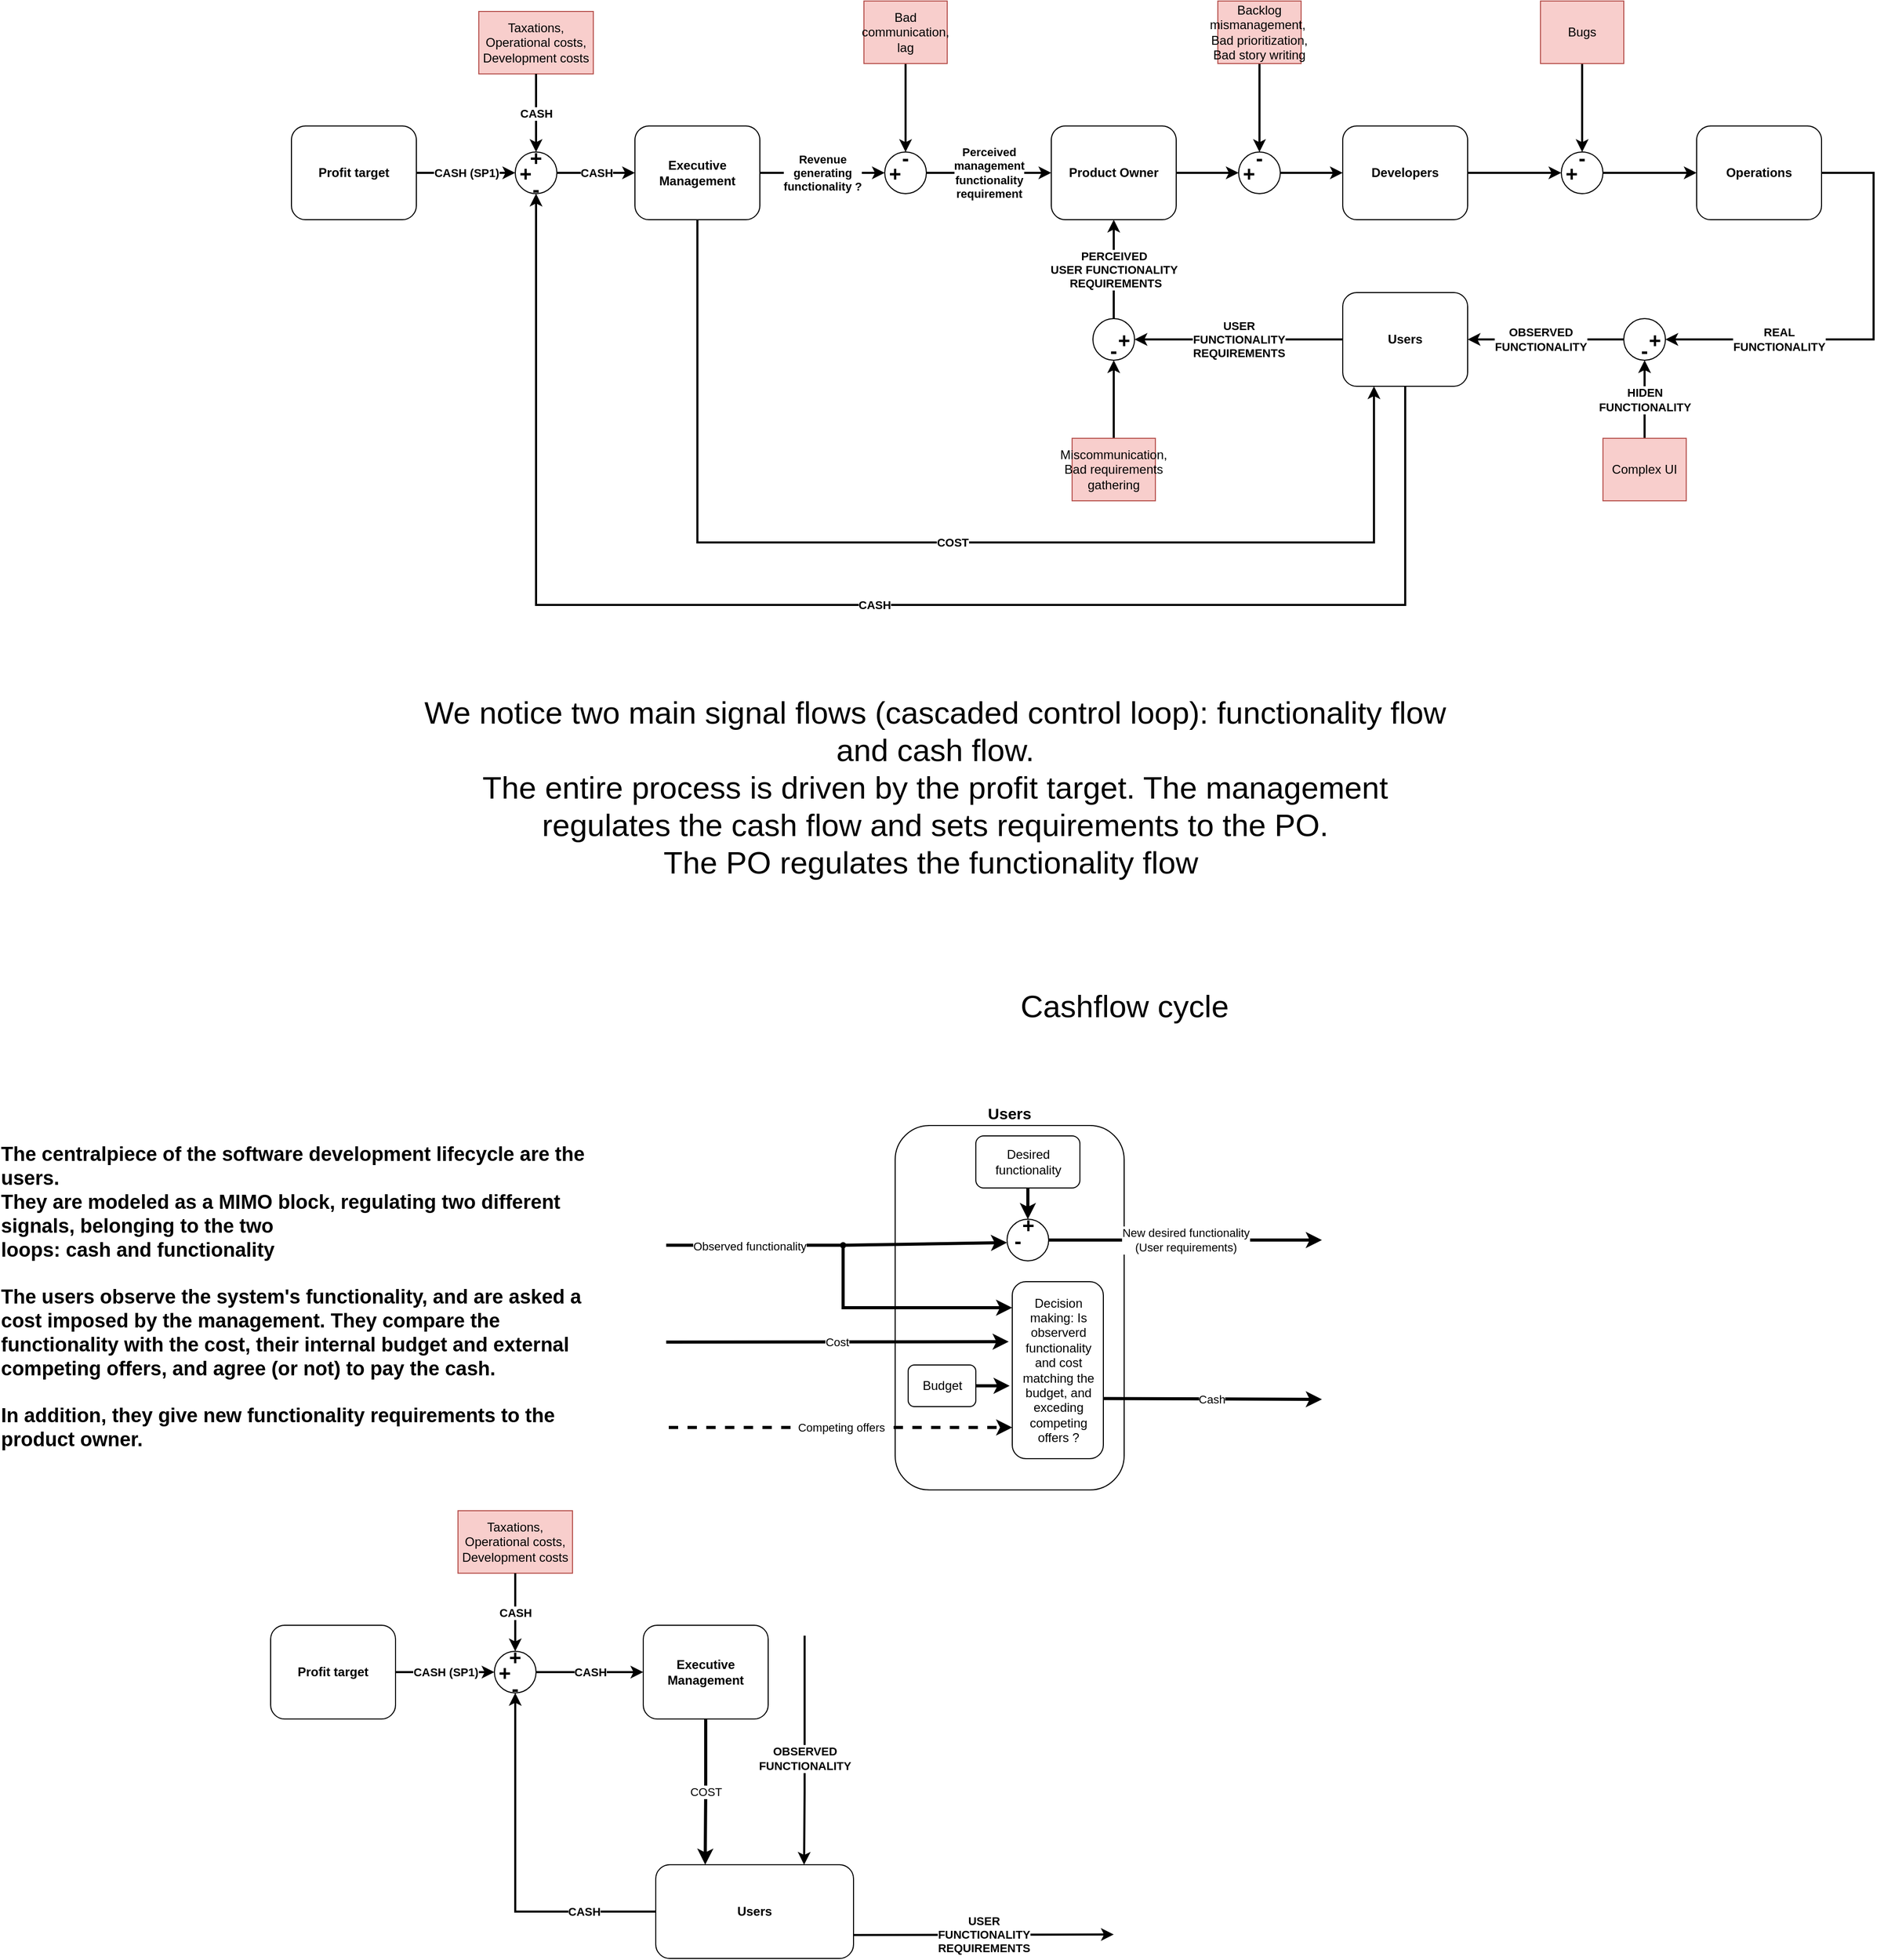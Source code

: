 <mxfile version="22.1.11" type="github">
  <diagram name="Page-1" id="kMi4MfaVG8bFLmQlTl4C">
    <mxGraphModel dx="2232" dy="829" grid="1" gridSize="10" guides="1" tooltips="1" connect="1" arrows="1" fold="1" page="1" pageScale="1" pageWidth="827" pageHeight="1169" math="0" shadow="0">
      <root>
        <mxCell id="0" />
        <mxCell id="1" parent="0" />
        <mxCell id="jFcU7FumkJ6Ztm3b8WU0-35" value="&lt;b&gt;Revenue &lt;br&gt;generating&lt;br&gt;functionality ?&lt;/b&gt;" style="edgeStyle=orthogonalEdgeStyle;rounded=0;orthogonalLoop=1;jettySize=auto;html=1;exitX=1;exitY=0.5;exitDx=0;exitDy=0;entryX=0;entryY=0.5;entryDx=0;entryDy=0;strokeWidth=2;" parent="1" source="jFcU7FumkJ6Ztm3b8WU0-1" target="jFcU7FumkJ6Ztm3b8WU0-32" edge="1">
          <mxGeometry relative="1" as="geometry" />
        </mxCell>
        <mxCell id="jFcU7FumkJ6Ztm3b8WU0-68" value="&lt;b&gt;COST&lt;/b&gt;" style="edgeStyle=orthogonalEdgeStyle;rounded=0;orthogonalLoop=1;jettySize=auto;html=1;exitX=0.5;exitY=1;exitDx=0;exitDy=0;entryX=0.25;entryY=1;entryDx=0;entryDy=0;strokeWidth=2;" parent="1" source="jFcU7FumkJ6Ztm3b8WU0-1" target="jFcU7FumkJ6Ztm3b8WU0-7" edge="1">
          <mxGeometry relative="1" as="geometry">
            <mxPoint x="100" y="480" as="targetPoint" />
            <Array as="points">
              <mxPoint x="-140" y="640" />
              <mxPoint x="510" y="640" />
            </Array>
          </mxGeometry>
        </mxCell>
        <mxCell id="jFcU7FumkJ6Ztm3b8WU0-1" value="Executive&lt;br&gt;Management" style="rounded=1;whiteSpace=wrap;html=1;fontStyle=1" parent="1" vertex="1">
          <mxGeometry x="-200" y="240" width="120" height="90" as="geometry" />
        </mxCell>
        <mxCell id="jFcU7FumkJ6Ztm3b8WU0-15" style="edgeStyle=orthogonalEdgeStyle;rounded=0;orthogonalLoop=1;jettySize=auto;html=1;exitX=1;exitY=0.5;exitDx=0;exitDy=0;entryX=0;entryY=0.5;entryDx=0;entryDy=0;strokeWidth=2;" parent="1" source="jFcU7FumkJ6Ztm3b8WU0-2" target="jFcU7FumkJ6Ztm3b8WU0-14" edge="1">
          <mxGeometry relative="1" as="geometry" />
        </mxCell>
        <mxCell id="jFcU7FumkJ6Ztm3b8WU0-2" value="Product Owner" style="rounded=1;whiteSpace=wrap;html=1;fontStyle=1" parent="1" vertex="1">
          <mxGeometry x="200" y="240" width="120" height="90" as="geometry" />
        </mxCell>
        <mxCell id="jFcU7FumkJ6Ztm3b8WU0-13" style="edgeStyle=orthogonalEdgeStyle;rounded=0;orthogonalLoop=1;jettySize=auto;html=1;exitX=1;exitY=0.5;exitDx=0;exitDy=0;entryX=0;entryY=0.5;entryDx=0;entryDy=0;strokeWidth=2;" parent="1" source="jFcU7FumkJ6Ztm3b8WU0-3" target="jFcU7FumkJ6Ztm3b8WU0-8" edge="1">
          <mxGeometry relative="1" as="geometry" />
        </mxCell>
        <mxCell id="jFcU7FumkJ6Ztm3b8WU0-3" value="Developers" style="rounded=1;whiteSpace=wrap;html=1;fontStyle=1" parent="1" vertex="1">
          <mxGeometry x="480" y="240" width="120" height="90" as="geometry" />
        </mxCell>
        <mxCell id="jFcU7FumkJ6Ztm3b8WU0-27" value="&lt;b&gt;REAL&lt;br&gt;FUNCTIONALITY&lt;/b&gt;" style="edgeStyle=orthogonalEdgeStyle;rounded=0;orthogonalLoop=1;jettySize=auto;html=1;exitX=1;exitY=0.5;exitDx=0;exitDy=0;entryX=1;entryY=0.5;entryDx=0;entryDy=0;strokeWidth=2;" parent="1" source="jFcU7FumkJ6Ztm3b8WU0-4" target="jFcU7FumkJ6Ztm3b8WU0-26" edge="1">
          <mxGeometry x="0.469" relative="1" as="geometry">
            <Array as="points">
              <mxPoint x="990" y="285" />
              <mxPoint x="990" y="445" />
            </Array>
            <mxPoint as="offset" />
          </mxGeometry>
        </mxCell>
        <mxCell id="jFcU7FumkJ6Ztm3b8WU0-4" value="Operations" style="rounded=1;whiteSpace=wrap;html=1;fontStyle=1" parent="1" vertex="1">
          <mxGeometry x="820" y="240" width="120" height="90" as="geometry" />
        </mxCell>
        <mxCell id="jFcU7FumkJ6Ztm3b8WU0-20" value="&lt;b&gt;USER &lt;br&gt;FUNCTIONALITY&lt;br&gt;REQUIREMENTS&lt;/b&gt;" style="edgeStyle=orthogonalEdgeStyle;rounded=0;orthogonalLoop=1;jettySize=auto;html=1;exitX=0;exitY=0.5;exitDx=0;exitDy=0;entryX=1;entryY=0.5;entryDx=0;entryDy=0;strokeWidth=2;" parent="1" source="jFcU7FumkJ6Ztm3b8WU0-7" target="jFcU7FumkJ6Ztm3b8WU0-21" edge="1">
          <mxGeometry relative="1" as="geometry">
            <mxPoint x="360" y="445.241" as="targetPoint" />
          </mxGeometry>
        </mxCell>
        <mxCell id="jFcU7FumkJ6Ztm3b8WU0-37" value="&lt;b&gt;CASH&lt;/b&gt;" style="edgeStyle=orthogonalEdgeStyle;rounded=0;orthogonalLoop=1;jettySize=auto;html=1;exitX=0.5;exitY=1;exitDx=0;exitDy=0;entryX=0.5;entryY=1;entryDx=0;entryDy=0;strokeWidth=2;jumpStyle=arc;" parent="1" source="jFcU7FumkJ6Ztm3b8WU0-7" target="jFcU7FumkJ6Ztm3b8WU0-53" edge="1">
          <mxGeometry relative="1" as="geometry">
            <mxPoint x="-20" y="550" as="targetPoint" />
            <Array as="points">
              <mxPoint x="540" y="700" />
              <mxPoint x="-295" y="700" />
            </Array>
          </mxGeometry>
        </mxCell>
        <mxCell id="jFcU7FumkJ6Ztm3b8WU0-7" value="Users" style="rounded=1;whiteSpace=wrap;html=1;fontStyle=1" parent="1" vertex="1">
          <mxGeometry x="480" y="400" width="120" height="90" as="geometry" />
        </mxCell>
        <mxCell id="jFcU7FumkJ6Ztm3b8WU0-12" style="edgeStyle=orthogonalEdgeStyle;rounded=0;orthogonalLoop=1;jettySize=auto;html=1;exitX=1;exitY=0.5;exitDx=0;exitDy=0;entryX=0;entryY=0.5;entryDx=0;entryDy=0;strokeWidth=2;" parent="1" source="jFcU7FumkJ6Ztm3b8WU0-8" target="jFcU7FumkJ6Ztm3b8WU0-4" edge="1">
          <mxGeometry relative="1" as="geometry" />
        </mxCell>
        <mxCell id="jFcU7FumkJ6Ztm3b8WU0-11" style="edgeStyle=orthogonalEdgeStyle;rounded=0;orthogonalLoop=1;jettySize=auto;html=1;exitX=0.5;exitY=1;exitDx=0;exitDy=0;entryX=0.5;entryY=0;entryDx=0;entryDy=0;strokeWidth=2;" parent="1" source="jFcU7FumkJ6Ztm3b8WU0-9" target="jFcU7FumkJ6Ztm3b8WU0-8" edge="1">
          <mxGeometry relative="1" as="geometry" />
        </mxCell>
        <mxCell id="jFcU7FumkJ6Ztm3b8WU0-9" value="Bugs" style="rounded=0;whiteSpace=wrap;html=1;fillColor=#f8cecc;strokeColor=#b85450;" parent="1" vertex="1">
          <mxGeometry x="670" y="120" width="80" height="60" as="geometry" />
        </mxCell>
        <mxCell id="jFcU7FumkJ6Ztm3b8WU0-16" style="edgeStyle=orthogonalEdgeStyle;rounded=0;orthogonalLoop=1;jettySize=auto;html=1;exitX=1;exitY=0.5;exitDx=0;exitDy=0;entryX=0;entryY=0.5;entryDx=0;entryDy=0;strokeWidth=2;" parent="1" source="jFcU7FumkJ6Ztm3b8WU0-14" target="jFcU7FumkJ6Ztm3b8WU0-3" edge="1">
          <mxGeometry relative="1" as="geometry">
            <mxPoint x="470" y="280" as="targetPoint" />
          </mxGeometry>
        </mxCell>
        <mxCell id="jFcU7FumkJ6Ztm3b8WU0-14" value="" style="ellipse;whiteSpace=wrap;html=1;aspect=fixed;" parent="1" vertex="1">
          <mxGeometry x="380" y="265" width="40" height="40" as="geometry" />
        </mxCell>
        <mxCell id="jFcU7FumkJ6Ztm3b8WU0-19" style="edgeStyle=orthogonalEdgeStyle;rounded=0;orthogonalLoop=1;jettySize=auto;html=1;exitX=0.5;exitY=1;exitDx=0;exitDy=0;entryX=0.5;entryY=0;entryDx=0;entryDy=0;strokeWidth=2;" parent="1" source="jFcU7FumkJ6Ztm3b8WU0-18" target="jFcU7FumkJ6Ztm3b8WU0-14" edge="1">
          <mxGeometry relative="1" as="geometry" />
        </mxCell>
        <mxCell id="jFcU7FumkJ6Ztm3b8WU0-18" value="Backlog mismanagement,&amp;nbsp;&lt;br&gt;Bad prioritization,&lt;br&gt;Bad story writing" style="rounded=0;whiteSpace=wrap;html=1;fillColor=#f8cecc;strokeColor=#b85450;" parent="1" vertex="1">
          <mxGeometry x="360" y="120" width="80" height="60" as="geometry" />
        </mxCell>
        <mxCell id="jFcU7FumkJ6Ztm3b8WU0-22" value="&lt;b style=&quot;border-color: var(--border-color); color: rgb(0, 0, 0); font-family: Helvetica; font-size: 11px; font-style: normal; font-variant-ligatures: normal; font-variant-caps: normal; letter-spacing: normal; orphans: 2; text-align: center; text-indent: 0px; text-transform: none; widows: 2; word-spacing: 0px; -webkit-text-stroke-width: 0px; text-decoration-thickness: initial; text-decoration-style: initial; text-decoration-color: initial;&quot;&gt;PERCEIVED&lt;br&gt;USER FUNCTIONALITY&lt;br&gt;&amp;nbsp;REQUIREMENTS&lt;/b&gt;" style="edgeStyle=orthogonalEdgeStyle;rounded=0;orthogonalLoop=1;jettySize=auto;html=1;exitX=0.5;exitY=0;exitDx=0;exitDy=0;entryX=0.5;entryY=1;entryDx=0;entryDy=0;strokeWidth=2;" parent="1" source="jFcU7FumkJ6Ztm3b8WU0-21" target="jFcU7FumkJ6Ztm3b8WU0-2" edge="1">
          <mxGeometry relative="1" as="geometry" />
        </mxCell>
        <mxCell id="jFcU7FumkJ6Ztm3b8WU0-21" value="" style="ellipse;whiteSpace=wrap;html=1;aspect=fixed;" parent="1" vertex="1">
          <mxGeometry x="240" y="425" width="40" height="40" as="geometry" />
        </mxCell>
        <mxCell id="jFcU7FumkJ6Ztm3b8WU0-25" value="" style="edgeStyle=orthogonalEdgeStyle;rounded=0;orthogonalLoop=1;jettySize=auto;html=1;exitX=0.5;exitY=0;exitDx=0;exitDy=0;entryX=0.5;entryY=1;entryDx=0;entryDy=0;strokeWidth=2;" parent="1" source="jFcU7FumkJ6Ztm3b8WU0-24" target="jFcU7FumkJ6Ztm3b8WU0-21" edge="1">
          <mxGeometry relative="1" as="geometry" />
        </mxCell>
        <mxCell id="jFcU7FumkJ6Ztm3b8WU0-24" value="Miscommunication,&lt;br&gt;Bad requirements gathering" style="rounded=0;whiteSpace=wrap;html=1;fillColor=#f8cecc;strokeColor=#b85450;" parent="1" vertex="1">
          <mxGeometry x="220" y="540" width="80" height="60" as="geometry" />
        </mxCell>
        <mxCell id="jFcU7FumkJ6Ztm3b8WU0-28" value="&lt;b style=&quot;border-color: var(--border-color); color: rgb(0, 0, 0); font-family: Helvetica; font-size: 11px; font-style: normal; font-variant-ligatures: normal; font-variant-caps: normal; letter-spacing: normal; orphans: 2; text-align: center; text-indent: 0px; text-transform: none; widows: 2; word-spacing: 0px; -webkit-text-stroke-width: 0px; text-decoration-thickness: initial; text-decoration-style: initial; text-decoration-color: initial;&quot;&gt;OBSERVED&lt;br&gt;FUNCTIONALITY&lt;/b&gt;" style="edgeStyle=orthogonalEdgeStyle;rounded=0;orthogonalLoop=1;jettySize=auto;html=1;exitX=0;exitY=0.5;exitDx=0;exitDy=0;strokeWidth=2;" parent="1" source="jFcU7FumkJ6Ztm3b8WU0-26" target="jFcU7FumkJ6Ztm3b8WU0-7" edge="1">
          <mxGeometry x="0.067" relative="1" as="geometry">
            <mxPoint as="offset" />
          </mxGeometry>
        </mxCell>
        <mxCell id="jFcU7FumkJ6Ztm3b8WU0-26" value="" style="ellipse;whiteSpace=wrap;html=1;aspect=fixed;" parent="1" vertex="1">
          <mxGeometry x="750" y="425" width="40" height="40" as="geometry" />
        </mxCell>
        <mxCell id="jFcU7FumkJ6Ztm3b8WU0-30" value="&lt;b style=&quot;border-color: var(--border-color); color: rgb(0, 0, 0); font-family: Helvetica; font-size: 11px; font-style: normal; font-variant-ligatures: normal; font-variant-caps: normal; letter-spacing: normal; orphans: 2; text-align: center; text-indent: 0px; text-transform: none; widows: 2; word-spacing: 0px; -webkit-text-stroke-width: 0px; text-decoration-thickness: initial; text-decoration-style: initial; text-decoration-color: initial;&quot;&gt;HIDEN&lt;br&gt;FUNCTIONALITY&lt;/b&gt;" style="edgeStyle=orthogonalEdgeStyle;rounded=0;orthogonalLoop=1;jettySize=auto;html=1;exitX=0.5;exitY=0;exitDx=0;exitDy=0;entryX=0.5;entryY=1;entryDx=0;entryDy=0;strokeWidth=2;" parent="1" source="jFcU7FumkJ6Ztm3b8WU0-29" target="jFcU7FumkJ6Ztm3b8WU0-26" edge="1">
          <mxGeometry relative="1" as="geometry" />
        </mxCell>
        <mxCell id="jFcU7FumkJ6Ztm3b8WU0-29" value="Complex UI" style="rounded=0;whiteSpace=wrap;html=1;fillColor=#f8cecc;strokeColor=#b85450;" parent="1" vertex="1">
          <mxGeometry x="730" y="540" width="80" height="60" as="geometry" />
        </mxCell>
        <mxCell id="jFcU7FumkJ6Ztm3b8WU0-33" style="edgeStyle=orthogonalEdgeStyle;rounded=0;orthogonalLoop=1;jettySize=auto;html=1;exitX=0.5;exitY=1;exitDx=0;exitDy=0;entryX=0.5;entryY=0;entryDx=0;entryDy=0;strokeWidth=2;" parent="1" source="jFcU7FumkJ6Ztm3b8WU0-31" target="jFcU7FumkJ6Ztm3b8WU0-32" edge="1">
          <mxGeometry relative="1" as="geometry" />
        </mxCell>
        <mxCell id="jFcU7FumkJ6Ztm3b8WU0-31" value="Bad communication,&lt;br&gt;lag" style="rounded=0;whiteSpace=wrap;html=1;fillColor=#f8cecc;strokeColor=#b85450;" parent="1" vertex="1">
          <mxGeometry x="20" y="120" width="80" height="60" as="geometry" />
        </mxCell>
        <mxCell id="jFcU7FumkJ6Ztm3b8WU0-34" value="&lt;b&gt;Perceived&lt;br&gt;management&lt;br&gt;functionality&lt;br&gt;requirement&lt;/b&gt;" style="edgeStyle=orthogonalEdgeStyle;rounded=0;orthogonalLoop=1;jettySize=auto;html=1;exitX=1;exitY=0.5;exitDx=0;exitDy=0;entryX=0;entryY=0.5;entryDx=0;entryDy=0;strokeWidth=2;" parent="1" source="jFcU7FumkJ6Ztm3b8WU0-32" target="jFcU7FumkJ6Ztm3b8WU0-2" edge="1">
          <mxGeometry relative="1" as="geometry" />
        </mxCell>
        <mxCell id="jFcU7FumkJ6Ztm3b8WU0-46" value="&lt;b&gt;CASH (SP1)&lt;/b&gt;" style="edgeStyle=orthogonalEdgeStyle;rounded=0;orthogonalLoop=1;jettySize=auto;html=1;exitX=1;exitY=0.5;exitDx=0;exitDy=0;strokeWidth=2;entryX=0;entryY=0.5;entryDx=0;entryDy=0;" parent="1" source="jFcU7FumkJ6Ztm3b8WU0-47" target="jFcU7FumkJ6Ztm3b8WU0-53" edge="1">
          <mxGeometry relative="1" as="geometry">
            <mxPoint x="-460" y="390" as="sourcePoint" />
            <mxPoint x="-300" y="285" as="targetPoint" />
          </mxGeometry>
        </mxCell>
        <mxCell id="jFcU7FumkJ6Ztm3b8WU0-47" value="Profit target" style="rounded=1;whiteSpace=wrap;html=1;fontStyle=1" parent="1" vertex="1">
          <mxGeometry x="-530" y="240" width="120" height="90" as="geometry" />
        </mxCell>
        <mxCell id="jFcU7FumkJ6Ztm3b8WU0-58" value="&lt;b&gt;CASH&lt;/b&gt;" style="edgeStyle=orthogonalEdgeStyle;rounded=0;orthogonalLoop=1;jettySize=auto;html=1;exitX=1;exitY=0.5;exitDx=0;exitDy=0;entryX=0;entryY=0.5;entryDx=0;entryDy=0;strokeWidth=2;" parent="1" source="jFcU7FumkJ6Ztm3b8WU0-53" target="jFcU7FumkJ6Ztm3b8WU0-1" edge="1">
          <mxGeometry relative="1" as="geometry" />
        </mxCell>
        <mxCell id="jFcU7FumkJ6Ztm3b8WU0-55" value="Taxations,&lt;br&gt;Operational costs,&lt;br&gt;Development costs" style="rounded=0;whiteSpace=wrap;html=1;fillColor=#f8cecc;strokeColor=#b85450;" parent="1" vertex="1">
          <mxGeometry x="-350" y="130" width="110" height="60" as="geometry" />
        </mxCell>
        <mxCell id="jFcU7FumkJ6Ztm3b8WU0-56" value="&lt;b&gt;CASH&lt;/b&gt;" style="edgeStyle=orthogonalEdgeStyle;rounded=0;orthogonalLoop=1;jettySize=auto;html=1;exitX=0.5;exitY=1;exitDx=0;exitDy=0;strokeWidth=2;entryX=0.5;entryY=0;entryDx=0;entryDy=0;" parent="1" source="jFcU7FumkJ6Ztm3b8WU0-55" target="jFcU7FumkJ6Ztm3b8WU0-53" edge="1">
          <mxGeometry relative="1" as="geometry">
            <mxPoint x="-170" y="530" as="sourcePoint" />
            <mxPoint x="-260" y="260" as="targetPoint" />
          </mxGeometry>
        </mxCell>
        <mxCell id="jFcU7FumkJ6Ztm3b8WU0-71" value="&lt;font style=&quot;font-size: 30px;&quot;&gt;We notice two main signal flows (cascaded control loop): functionality flow and cash flow. &lt;br&gt;The entire process is driven by the profit target. The management regulates the cash flow and sets requirements to the PO.&lt;br&gt;The PO regulates the functionality flow&amp;nbsp;&lt;/font&gt;" style="text;html=1;strokeColor=none;fillColor=none;align=center;verticalAlign=middle;whiteSpace=wrap;rounded=0;" parent="1" vertex="1">
          <mxGeometry x="-413" y="860" width="1003" height="30" as="geometry" />
        </mxCell>
        <mxCell id="jFcU7FumkJ6Ztm3b8WU0-74" value="&lt;font size=&quot;1&quot; style=&quot;&quot;&gt;&lt;b style=&quot;font-size: 20px;&quot;&gt;-&lt;/b&gt;&lt;/font&gt;" style="text;html=1;strokeColor=none;fillColor=none;align=center;verticalAlign=middle;whiteSpace=wrap;rounded=0;" parent="1" vertex="1">
          <mxGeometry x="390" y="265" width="20" height="10" as="geometry" />
        </mxCell>
        <mxCell id="jFcU7FumkJ6Ztm3b8WU0-75" value="&lt;font size=&quot;1&quot; style=&quot;&quot;&gt;&lt;b style=&quot;font-size: 20px;&quot;&gt;+&lt;/b&gt;&lt;/font&gt;" style="text;html=1;strokeColor=none;fillColor=none;align=center;verticalAlign=middle;whiteSpace=wrap;rounded=0;" parent="1" vertex="1">
          <mxGeometry x="380" y="280" width="20" height="10" as="geometry" />
        </mxCell>
        <mxCell id="jFcU7FumkJ6Ztm3b8WU0-78" value="&lt;font size=&quot;1&quot; style=&quot;&quot;&gt;&lt;b style=&quot;font-size: 20px;&quot;&gt;-&lt;/b&gt;&lt;/font&gt;" style="text;html=1;strokeColor=none;fillColor=none;align=center;verticalAlign=middle;whiteSpace=wrap;rounded=0;" parent="1" vertex="1">
          <mxGeometry x="760" y="450" width="20" height="10" as="geometry" />
        </mxCell>
        <mxCell id="jFcU7FumkJ6Ztm3b8WU0-79" value="&lt;font size=&quot;1&quot; style=&quot;&quot;&gt;&lt;b style=&quot;font-size: 20px;&quot;&gt;+&lt;/b&gt;&lt;/font&gt;" style="text;html=1;strokeColor=none;fillColor=none;align=center;verticalAlign=middle;whiteSpace=wrap;rounded=0;" parent="1" vertex="1">
          <mxGeometry x="770" y="440" width="20" height="10" as="geometry" />
        </mxCell>
        <mxCell id="jFcU7FumkJ6Ztm3b8WU0-80" value="&lt;font size=&quot;1&quot; style=&quot;&quot;&gt;&lt;b style=&quot;font-size: 20px;&quot;&gt;+&lt;/b&gt;&lt;/font&gt;" style="text;html=1;strokeColor=none;fillColor=none;align=center;verticalAlign=middle;whiteSpace=wrap;rounded=0;" parent="1" vertex="1">
          <mxGeometry x="260" y="440" width="20" height="10" as="geometry" />
        </mxCell>
        <mxCell id="jFcU7FumkJ6Ztm3b8WU0-81" value="&lt;font size=&quot;1&quot; style=&quot;&quot;&gt;&lt;b style=&quot;font-size: 20px;&quot;&gt;-&lt;/b&gt;&lt;/font&gt;" style="text;html=1;strokeColor=none;fillColor=none;align=center;verticalAlign=middle;whiteSpace=wrap;rounded=0;" parent="1" vertex="1">
          <mxGeometry x="250" y="450" width="20" height="10" as="geometry" />
        </mxCell>
        <mxCell id="jFcU7FumkJ6Ztm3b8WU0-82" value="" style="group" parent="1" vertex="1" connectable="0">
          <mxGeometry x="-315" y="265" width="40" height="40" as="geometry" />
        </mxCell>
        <mxCell id="jFcU7FumkJ6Ztm3b8WU0-53" value="" style="ellipse;whiteSpace=wrap;html=1;aspect=fixed;" parent="jFcU7FumkJ6Ztm3b8WU0-82" vertex="1">
          <mxGeometry width="40" height="40" as="geometry" />
        </mxCell>
        <mxCell id="jFcU7FumkJ6Ztm3b8WU0-60" value="&lt;font size=&quot;1&quot; style=&quot;&quot;&gt;&lt;b style=&quot;font-size: 20px;&quot;&gt;+&lt;/b&gt;&lt;/font&gt;" style="text;html=1;strokeColor=none;fillColor=none;align=center;verticalAlign=middle;whiteSpace=wrap;rounded=0;" parent="jFcU7FumkJ6Ztm3b8WU0-82" vertex="1">
          <mxGeometry y="15" width="20" height="10" as="geometry" />
        </mxCell>
        <mxCell id="jFcU7FumkJ6Ztm3b8WU0-62" value="&lt;font size=&quot;1&quot; style=&quot;&quot;&gt;&lt;b style=&quot;font-size: 20px;&quot;&gt;+&lt;/b&gt;&lt;/font&gt;" style="text;html=1;strokeColor=none;fillColor=none;align=center;verticalAlign=middle;whiteSpace=wrap;rounded=0;" parent="jFcU7FumkJ6Ztm3b8WU0-82" vertex="1">
          <mxGeometry x="10" width="20" height="10" as="geometry" />
        </mxCell>
        <mxCell id="jFcU7FumkJ6Ztm3b8WU0-63" value="&lt;font size=&quot;1&quot; style=&quot;&quot;&gt;&lt;b style=&quot;font-size: 20px;&quot;&gt;-&lt;/b&gt;&lt;/font&gt;" style="text;html=1;strokeColor=none;fillColor=none;align=center;verticalAlign=middle;whiteSpace=wrap;rounded=0;" parent="jFcU7FumkJ6Ztm3b8WU0-82" vertex="1">
          <mxGeometry x="10" y="30" width="20" height="10" as="geometry" />
        </mxCell>
        <mxCell id="jFcU7FumkJ6Ztm3b8WU0-83" value="" style="group" parent="1" vertex="1" connectable="0">
          <mxGeometry x="40" y="265" width="40" height="40" as="geometry" />
        </mxCell>
        <mxCell id="jFcU7FumkJ6Ztm3b8WU0-32" value="" style="ellipse;whiteSpace=wrap;html=1;aspect=fixed;" parent="jFcU7FumkJ6Ztm3b8WU0-83" vertex="1">
          <mxGeometry width="40" height="40" as="geometry" />
        </mxCell>
        <mxCell id="jFcU7FumkJ6Ztm3b8WU0-72" value="&lt;font size=&quot;1&quot; style=&quot;&quot;&gt;&lt;b style=&quot;font-size: 20px;&quot;&gt;+&lt;/b&gt;&lt;/font&gt;" style="text;html=1;strokeColor=none;fillColor=none;align=center;verticalAlign=middle;whiteSpace=wrap;rounded=0;" parent="jFcU7FumkJ6Ztm3b8WU0-83" vertex="1">
          <mxGeometry y="15" width="20" height="10" as="geometry" />
        </mxCell>
        <mxCell id="jFcU7FumkJ6Ztm3b8WU0-73" value="&lt;font size=&quot;1&quot; style=&quot;&quot;&gt;&lt;b style=&quot;font-size: 20px;&quot;&gt;-&lt;/b&gt;&lt;/font&gt;" style="text;html=1;strokeColor=none;fillColor=none;align=center;verticalAlign=middle;whiteSpace=wrap;rounded=0;" parent="jFcU7FumkJ6Ztm3b8WU0-83" vertex="1">
          <mxGeometry x="10" width="20" height="10" as="geometry" />
        </mxCell>
        <mxCell id="jFcU7FumkJ6Ztm3b8WU0-87" value="" style="group" parent="1" vertex="1" connectable="0">
          <mxGeometry x="690" y="265" width="40" height="40" as="geometry" />
        </mxCell>
        <mxCell id="jFcU7FumkJ6Ztm3b8WU0-8" value="" style="ellipse;whiteSpace=wrap;html=1;aspect=fixed;" parent="jFcU7FumkJ6Ztm3b8WU0-87" vertex="1">
          <mxGeometry width="40" height="40" as="geometry" />
        </mxCell>
        <mxCell id="jFcU7FumkJ6Ztm3b8WU0-76" value="&lt;font size=&quot;1&quot; style=&quot;&quot;&gt;&lt;b style=&quot;font-size: 20px;&quot;&gt;-&lt;/b&gt;&lt;/font&gt;" style="text;html=1;strokeColor=none;fillColor=none;align=center;verticalAlign=middle;whiteSpace=wrap;rounded=0;" parent="jFcU7FumkJ6Ztm3b8WU0-87" vertex="1">
          <mxGeometry x="10" width="20" height="10" as="geometry" />
        </mxCell>
        <mxCell id="jFcU7FumkJ6Ztm3b8WU0-77" value="&lt;font size=&quot;1&quot; style=&quot;&quot;&gt;&lt;b style=&quot;font-size: 20px;&quot;&gt;+&lt;/b&gt;&lt;/font&gt;" style="text;html=1;strokeColor=none;fillColor=none;align=center;verticalAlign=middle;whiteSpace=wrap;rounded=0;" parent="jFcU7FumkJ6Ztm3b8WU0-87" vertex="1">
          <mxGeometry y="15" width="20" height="10" as="geometry" />
        </mxCell>
        <mxCell id="lNDd1VFo_PoPSK2csiRZ-125" value="COST" style="edgeStyle=orthogonalEdgeStyle;rounded=0;orthogonalLoop=1;jettySize=auto;html=1;exitX=0.5;exitY=1;exitDx=0;exitDy=0;entryX=0.25;entryY=0;entryDx=0;entryDy=0;strokeWidth=3;" edge="1" parent="1" source="lNDd1VFo_PoPSK2csiRZ-67" target="lNDd1VFo_PoPSK2csiRZ-70">
          <mxGeometry relative="1" as="geometry" />
        </mxCell>
        <mxCell id="lNDd1VFo_PoPSK2csiRZ-67" value="Executive&lt;br&gt;Management" style="rounded=1;whiteSpace=wrap;html=1;fontStyle=1" vertex="1" parent="1">
          <mxGeometry x="-192" y="1680" width="120" height="90" as="geometry" />
        </mxCell>
        <mxCell id="lNDd1VFo_PoPSK2csiRZ-68" value="&lt;b&gt;USER &lt;br&gt;FUNCTIONALITY&lt;br&gt;REQUIREMENTS&lt;/b&gt;" style="edgeStyle=orthogonalEdgeStyle;rounded=0;orthogonalLoop=1;jettySize=auto;html=1;strokeWidth=2;exitX=1;exitY=0.75;exitDx=0;exitDy=0;" edge="1" parent="1" source="lNDd1VFo_PoPSK2csiRZ-70">
          <mxGeometry relative="1" as="geometry">
            <mxPoint x="260" y="1977" as="targetPoint" />
            <mxPoint x="160" y="1970" as="sourcePoint" />
          </mxGeometry>
        </mxCell>
        <mxCell id="lNDd1VFo_PoPSK2csiRZ-69" value="&lt;b&gt;CASH&lt;/b&gt;" style="edgeStyle=orthogonalEdgeStyle;rounded=0;orthogonalLoop=1;jettySize=auto;html=1;exitX=0;exitY=0.5;exitDx=0;exitDy=0;entryX=0.5;entryY=1;entryDx=0;entryDy=0;strokeWidth=2;jumpStyle=arc;" edge="1" parent="1" source="lNDd1VFo_PoPSK2csiRZ-70" target="lNDd1VFo_PoPSK2csiRZ-78">
          <mxGeometry x="-0.594" relative="1" as="geometry">
            <mxPoint x="-40" y="1860" as="targetPoint" />
            <Array as="points">
              <mxPoint x="-315" y="1955" />
            </Array>
            <mxPoint x="1" as="offset" />
          </mxGeometry>
        </mxCell>
        <mxCell id="lNDd1VFo_PoPSK2csiRZ-70" value="Users" style="rounded=1;whiteSpace=wrap;html=1;fontStyle=1" vertex="1" parent="1">
          <mxGeometry x="-180" y="1910" width="190" height="90" as="geometry" />
        </mxCell>
        <mxCell id="lNDd1VFo_PoPSK2csiRZ-71" value="&lt;b style=&quot;border-color: var(--border-color); color: rgb(0, 0, 0); font-family: Helvetica; font-size: 11px; font-style: normal; font-variant-ligatures: normal; font-variant-caps: normal; letter-spacing: normal; orphans: 2; text-align: center; text-indent: 0px; text-transform: none; widows: 2; word-spacing: 0px; -webkit-text-stroke-width: 0px; text-decoration-thickness: initial; text-decoration-style: initial; text-decoration-color: initial;&quot;&gt;OBSERVED&lt;br&gt;FUNCTIONALITY&lt;/b&gt;" style="edgeStyle=orthogonalEdgeStyle;rounded=0;orthogonalLoop=1;jettySize=auto;html=1;strokeWidth=2;entryX=0.75;entryY=0;entryDx=0;entryDy=0;" edge="1" parent="1" target="lNDd1VFo_PoPSK2csiRZ-70">
          <mxGeometry x="0.067" relative="1" as="geometry">
            <mxPoint as="offset" />
            <mxPoint x="-37" y="1690" as="sourcePoint" />
            <Array as="points">
              <mxPoint x="-37" y="1840" />
            </Array>
          </mxGeometry>
        </mxCell>
        <mxCell id="lNDd1VFo_PoPSK2csiRZ-72" value="&lt;b&gt;CASH (SP1)&lt;/b&gt;" style="edgeStyle=orthogonalEdgeStyle;rounded=0;orthogonalLoop=1;jettySize=auto;html=1;exitX=1;exitY=0.5;exitDx=0;exitDy=0;strokeWidth=2;entryX=0;entryY=0.5;entryDx=0;entryDy=0;" edge="1" parent="1" source="lNDd1VFo_PoPSK2csiRZ-73" target="lNDd1VFo_PoPSK2csiRZ-78">
          <mxGeometry relative="1" as="geometry">
            <mxPoint x="-480" y="1830" as="sourcePoint" />
            <mxPoint x="-320" y="1725" as="targetPoint" />
          </mxGeometry>
        </mxCell>
        <mxCell id="lNDd1VFo_PoPSK2csiRZ-73" value="Profit target" style="rounded=1;whiteSpace=wrap;html=1;fontStyle=1" vertex="1" parent="1">
          <mxGeometry x="-550" y="1680" width="120" height="90" as="geometry" />
        </mxCell>
        <mxCell id="lNDd1VFo_PoPSK2csiRZ-74" value="&lt;b&gt;CASH&lt;/b&gt;" style="edgeStyle=orthogonalEdgeStyle;rounded=0;orthogonalLoop=1;jettySize=auto;html=1;exitX=1;exitY=0.5;exitDx=0;exitDy=0;entryX=0;entryY=0.5;entryDx=0;entryDy=0;strokeWidth=2;" edge="1" parent="1" source="lNDd1VFo_PoPSK2csiRZ-78" target="lNDd1VFo_PoPSK2csiRZ-67">
          <mxGeometry relative="1" as="geometry" />
        </mxCell>
        <mxCell id="lNDd1VFo_PoPSK2csiRZ-75" value="Taxations,&lt;br&gt;Operational costs,&lt;br&gt;Development costs" style="rounded=0;whiteSpace=wrap;html=1;fillColor=#f8cecc;strokeColor=#b85450;" vertex="1" parent="1">
          <mxGeometry x="-370" y="1570" width="110" height="60" as="geometry" />
        </mxCell>
        <mxCell id="lNDd1VFo_PoPSK2csiRZ-76" value="&lt;b&gt;CASH&lt;/b&gt;" style="edgeStyle=orthogonalEdgeStyle;rounded=0;orthogonalLoop=1;jettySize=auto;html=1;exitX=0.5;exitY=1;exitDx=0;exitDy=0;strokeWidth=2;entryX=0.5;entryY=0;entryDx=0;entryDy=0;" edge="1" parent="1" source="lNDd1VFo_PoPSK2csiRZ-75" target="lNDd1VFo_PoPSK2csiRZ-78">
          <mxGeometry relative="1" as="geometry">
            <mxPoint x="-190" y="1970" as="sourcePoint" />
            <mxPoint x="-280" y="1700" as="targetPoint" />
          </mxGeometry>
        </mxCell>
        <mxCell id="lNDd1VFo_PoPSK2csiRZ-77" value="" style="group" vertex="1" connectable="0" parent="1">
          <mxGeometry x="-335" y="1705" width="40" height="40" as="geometry" />
        </mxCell>
        <mxCell id="lNDd1VFo_PoPSK2csiRZ-78" value="" style="ellipse;whiteSpace=wrap;html=1;aspect=fixed;" vertex="1" parent="lNDd1VFo_PoPSK2csiRZ-77">
          <mxGeometry width="40" height="40" as="geometry" />
        </mxCell>
        <mxCell id="lNDd1VFo_PoPSK2csiRZ-79" value="&lt;font size=&quot;1&quot; style=&quot;&quot;&gt;&lt;b style=&quot;font-size: 20px;&quot;&gt;+&lt;/b&gt;&lt;/font&gt;" style="text;html=1;strokeColor=none;fillColor=none;align=center;verticalAlign=middle;whiteSpace=wrap;rounded=0;" vertex="1" parent="lNDd1VFo_PoPSK2csiRZ-77">
          <mxGeometry y="15" width="20" height="10" as="geometry" />
        </mxCell>
        <mxCell id="lNDd1VFo_PoPSK2csiRZ-80" value="&lt;font size=&quot;1&quot; style=&quot;&quot;&gt;&lt;b style=&quot;font-size: 20px;&quot;&gt;+&lt;/b&gt;&lt;/font&gt;" style="text;html=1;strokeColor=none;fillColor=none;align=center;verticalAlign=middle;whiteSpace=wrap;rounded=0;" vertex="1" parent="lNDd1VFo_PoPSK2csiRZ-77">
          <mxGeometry x="10" width="20" height="10" as="geometry" />
        </mxCell>
        <mxCell id="lNDd1VFo_PoPSK2csiRZ-81" value="&lt;font size=&quot;1&quot; style=&quot;&quot;&gt;&lt;b style=&quot;font-size: 20px;&quot;&gt;-&lt;/b&gt;&lt;/font&gt;" style="text;html=1;strokeColor=none;fillColor=none;align=center;verticalAlign=middle;whiteSpace=wrap;rounded=0;" vertex="1" parent="lNDd1VFo_PoPSK2csiRZ-77">
          <mxGeometry x="10" y="30" width="20" height="10" as="geometry" />
        </mxCell>
        <mxCell id="lNDd1VFo_PoPSK2csiRZ-82" value="&lt;span style=&quot;font-size: 30px;&quot;&gt;Cashflow cycle&lt;/span&gt;" style="text;html=1;strokeColor=none;fillColor=none;align=center;verticalAlign=middle;whiteSpace=wrap;rounded=0;" vertex="1" parent="1">
          <mxGeometry x="-231.5" y="1070" width="1003" height="30" as="geometry" />
        </mxCell>
        <mxCell id="lNDd1VFo_PoPSK2csiRZ-83" value="&lt;font style=&quot;font-size: 15px;&quot;&gt;Users&lt;/font&gt;" style="rounded=1;whiteSpace=wrap;html=1;fontStyle=1;labelPosition=center;verticalLabelPosition=top;align=center;verticalAlign=bottom;" vertex="1" parent="1">
          <mxGeometry x="50" y="1200" width="220" height="350" as="geometry" />
        </mxCell>
        <mxCell id="lNDd1VFo_PoPSK2csiRZ-87" value="" style="endArrow=classic;html=1;rounded=0;strokeWidth=3;entryX=0;entryY=0.75;entryDx=0;entryDy=0;" edge="1" parent="1" source="lNDd1VFo_PoPSK2csiRZ-114" target="lNDd1VFo_PoPSK2csiRZ-96">
          <mxGeometry x="-1" y="36" width="50" height="50" relative="1" as="geometry">
            <mxPoint x="-180" y="1310.34" as="sourcePoint" />
            <mxPoint x="90" y="1250" as="targetPoint" />
            <Array as="points" />
            <mxPoint x="-20" y="6" as="offset" />
          </mxGeometry>
        </mxCell>
        <mxCell id="lNDd1VFo_PoPSK2csiRZ-88" value="Cost" style="endArrow=classic;html=1;rounded=0;entryX=-0.039;entryY=0.339;entryDx=0;entryDy=0;strokeWidth=3;entryPerimeter=0;" edge="1" parent="1" target="lNDd1VFo_PoPSK2csiRZ-113">
          <mxGeometry width="50" height="50" relative="1" as="geometry">
            <mxPoint x="-170" y="1408" as="sourcePoint" />
            <mxPoint x="80" y="1345" as="targetPoint" />
          </mxGeometry>
        </mxCell>
        <mxCell id="lNDd1VFo_PoPSK2csiRZ-89" value="New desired functionality&lt;br&gt;(User requirements)" style="endArrow=classic;html=1;rounded=0;strokeWidth=3;exitX=1;exitY=0.5;exitDx=0;exitDy=0;" edge="1" parent="1" source="lNDd1VFo_PoPSK2csiRZ-95">
          <mxGeometry width="50" height="50" relative="1" as="geometry">
            <mxPoint x="320" y="1330" as="sourcePoint" />
            <mxPoint x="460" y="1310" as="targetPoint" />
          </mxGeometry>
        </mxCell>
        <mxCell id="lNDd1VFo_PoPSK2csiRZ-91" value="Cash" style="endArrow=classic;html=1;rounded=0;strokeWidth=3;exitX=0.988;exitY=0.66;exitDx=0;exitDy=0;exitPerimeter=0;" edge="1" parent="1" source="lNDd1VFo_PoPSK2csiRZ-113">
          <mxGeometry width="50" height="50" relative="1" as="geometry">
            <mxPoint x="280" y="1345" as="sourcePoint" />
            <mxPoint x="460" y="1463" as="targetPoint" />
          </mxGeometry>
        </mxCell>
        <mxCell id="lNDd1VFo_PoPSK2csiRZ-92" value="&lt;div style=&quot;text-align: left; font-size: 19px;&quot;&gt;&lt;b style=&quot;background-color: initial;&quot;&gt;&lt;font style=&quot;font-size: 19px;&quot;&gt;The centralpiece of the software development lifecycle are the users.&lt;/font&gt;&lt;/b&gt;&lt;/div&gt;&lt;b style=&quot;font-size: 19px;&quot;&gt;&lt;font style=&quot;font-size: 19px;&quot;&gt;&lt;div style=&quot;text-align: left;&quot;&gt;&lt;b style=&quot;background-color: initial;&quot;&gt;They are modeled as a MIMO block, regulating two different signals, belonging to the two&amp;nbsp;&lt;/b&gt;&lt;/div&gt;&lt;div style=&quot;text-align: left;&quot;&gt;&lt;b style=&quot;background-color: initial;&quot;&gt;loops: cash and functionality&lt;/b&gt;&lt;/div&gt;&lt;div style=&quot;text-align: left;&quot;&gt;&lt;b style=&quot;background-color: initial;&quot;&gt;&lt;br&gt;&lt;/b&gt;&lt;/div&gt;&lt;div style=&quot;text-align: left;&quot;&gt;&lt;b style=&quot;background-color: initial;&quot;&gt;The users observe the system&#39;s functionality, and are asked a cost imposed by the management. They compare the functionality with the cost, their internal budget and external competing offers, and agree (or not) to pay the cash.&lt;/b&gt;&lt;/div&gt;&lt;div style=&quot;text-align: left;&quot;&gt;&lt;b style=&quot;background-color: initial;&quot;&gt;&lt;br&gt;&lt;/b&gt;&lt;/div&gt;&lt;div style=&quot;text-align: left;&quot;&gt;&lt;b style=&quot;background-color: initial;&quot;&gt;In addition, they give new functionality requirements to the product owner.&lt;/b&gt;&lt;/div&gt;&lt;/font&gt;&lt;/b&gt;" style="text;html=1;strokeColor=none;fillColor=none;align=center;verticalAlign=middle;whiteSpace=wrap;rounded=0;" vertex="1" parent="1">
          <mxGeometry x="-810" y="1350" width="578.5" height="30" as="geometry" />
        </mxCell>
        <mxCell id="lNDd1VFo_PoPSK2csiRZ-122" style="edgeStyle=orthogonalEdgeStyle;rounded=0;orthogonalLoop=1;jettySize=auto;html=1;entryX=0.5;entryY=0;entryDx=0;entryDy=0;strokeWidth=3;" edge="1" parent="1" source="lNDd1VFo_PoPSK2csiRZ-93" target="lNDd1VFo_PoPSK2csiRZ-97">
          <mxGeometry relative="1" as="geometry" />
        </mxCell>
        <mxCell id="lNDd1VFo_PoPSK2csiRZ-93" value="Desired functionality" style="rounded=1;whiteSpace=wrap;html=1;" vertex="1" parent="1">
          <mxGeometry x="127.5" y="1210" width="100" height="50" as="geometry" />
        </mxCell>
        <mxCell id="lNDd1VFo_PoPSK2csiRZ-99" value="" style="group" vertex="1" connectable="0" parent="1">
          <mxGeometry x="157.5" y="1320" width="40" height="40" as="geometry" />
        </mxCell>
        <mxCell id="lNDd1VFo_PoPSK2csiRZ-112" value="" style="group" vertex="1" connectable="0" parent="lNDd1VFo_PoPSK2csiRZ-99">
          <mxGeometry y="-30" width="40" height="40" as="geometry" />
        </mxCell>
        <mxCell id="lNDd1VFo_PoPSK2csiRZ-95" value="" style="ellipse;whiteSpace=wrap;html=1;aspect=fixed;" vertex="1" parent="lNDd1VFo_PoPSK2csiRZ-112">
          <mxGeometry width="40" height="40" as="geometry" />
        </mxCell>
        <mxCell id="lNDd1VFo_PoPSK2csiRZ-96" value="&lt;font size=&quot;1&quot; style=&quot;&quot;&gt;&lt;b style=&quot;font-size: 20px;&quot;&gt;-&lt;/b&gt;&lt;/font&gt;" style="text;html=1;strokeColor=none;fillColor=none;align=center;verticalAlign=middle;whiteSpace=wrap;rounded=0;" vertex="1" parent="lNDd1VFo_PoPSK2csiRZ-112">
          <mxGeometry y="15" width="20" height="10" as="geometry" />
        </mxCell>
        <mxCell id="lNDd1VFo_PoPSK2csiRZ-97" value="&lt;font size=&quot;1&quot; style=&quot;&quot;&gt;&lt;b style=&quot;font-size: 20px;&quot;&gt;+&lt;/b&gt;&lt;/font&gt;" style="text;html=1;strokeColor=none;fillColor=none;align=center;verticalAlign=middle;whiteSpace=wrap;rounded=0;" vertex="1" parent="lNDd1VFo_PoPSK2csiRZ-112">
          <mxGeometry x="10" width="20" height="10" as="geometry" />
        </mxCell>
        <mxCell id="lNDd1VFo_PoPSK2csiRZ-109" value="" style="endArrow=classic;html=1;rounded=0;strokeWidth=3;entryX=-0.001;entryY=0.147;entryDx=0;entryDy=0;entryPerimeter=0;" edge="1" parent="1" source="lNDd1VFo_PoPSK2csiRZ-114" target="lNDd1VFo_PoPSK2csiRZ-113">
          <mxGeometry width="50" height="50" relative="1" as="geometry">
            <mxPoint y="1250" as="sourcePoint" />
            <mxPoint x="140" y="1375" as="targetPoint" />
            <Array as="points">
              <mxPoint y="1375" />
            </Array>
          </mxGeometry>
        </mxCell>
        <mxCell id="lNDd1VFo_PoPSK2csiRZ-123" style="edgeStyle=orthogonalEdgeStyle;rounded=0;orthogonalLoop=1;jettySize=auto;html=1;exitX=1;exitY=0.5;exitDx=0;exitDy=0;strokeWidth=3;" edge="1" parent="1" source="lNDd1VFo_PoPSK2csiRZ-111">
          <mxGeometry relative="1" as="geometry">
            <mxPoint x="160" y="1450" as="targetPoint" />
          </mxGeometry>
        </mxCell>
        <mxCell id="lNDd1VFo_PoPSK2csiRZ-111" value="Budget" style="rounded=1;whiteSpace=wrap;html=1;" vertex="1" parent="1">
          <mxGeometry x="62.5" y="1430" width="65" height="40" as="geometry" />
        </mxCell>
        <mxCell id="lNDd1VFo_PoPSK2csiRZ-113" value="Decision making: Is observerd functionality and cost matching the budget, and exceding competing offers ?" style="rounded=1;whiteSpace=wrap;html=1;" vertex="1" parent="1">
          <mxGeometry x="162.5" y="1350" width="87.5" height="170" as="geometry" />
        </mxCell>
        <mxCell id="lNDd1VFo_PoPSK2csiRZ-117" value="" style="endArrow=none;html=1;rounded=0;strokeWidth=3;endFill=0;" edge="1" parent="1" target="lNDd1VFo_PoPSK2csiRZ-114">
          <mxGeometry width="50" height="50" relative="1" as="geometry">
            <mxPoint x="-170" y="1315" as="sourcePoint" />
            <mxPoint y="1250" as="targetPoint" />
            <Array as="points" />
          </mxGeometry>
        </mxCell>
        <mxCell id="lNDd1VFo_PoPSK2csiRZ-119" value="Observed functionality" style="edgeLabel;html=1;align=center;verticalAlign=middle;resizable=0;points=[];" vertex="1" connectable="0" parent="lNDd1VFo_PoPSK2csiRZ-117">
          <mxGeometry x="-0.059" y="-1" relative="1" as="geometry">
            <mxPoint as="offset" />
          </mxGeometry>
        </mxCell>
        <mxCell id="lNDd1VFo_PoPSK2csiRZ-114" value="" style="shape=waypoint;sketch=0;fillStyle=solid;size=6;pointerEvents=1;points=[];fillColor=none;resizable=0;rotatable=0;perimeter=centerPerimeter;snapToPoint=1;" vertex="1" parent="1">
          <mxGeometry x="-10" y="1305" width="20" height="20" as="geometry" />
        </mxCell>
        <mxCell id="lNDd1VFo_PoPSK2csiRZ-124" value="Competing offers" style="endArrow=classic;html=1;rounded=0;entryX=-0.039;entryY=0.339;entryDx=0;entryDy=0;strokeWidth=3;entryPerimeter=0;dashed=1;" edge="1" parent="1">
          <mxGeometry width="50" height="50" relative="1" as="geometry">
            <mxPoint x="-167.5" y="1490" as="sourcePoint" />
            <mxPoint x="162.5" y="1490" as="targetPoint" />
          </mxGeometry>
        </mxCell>
      </root>
    </mxGraphModel>
  </diagram>
</mxfile>
